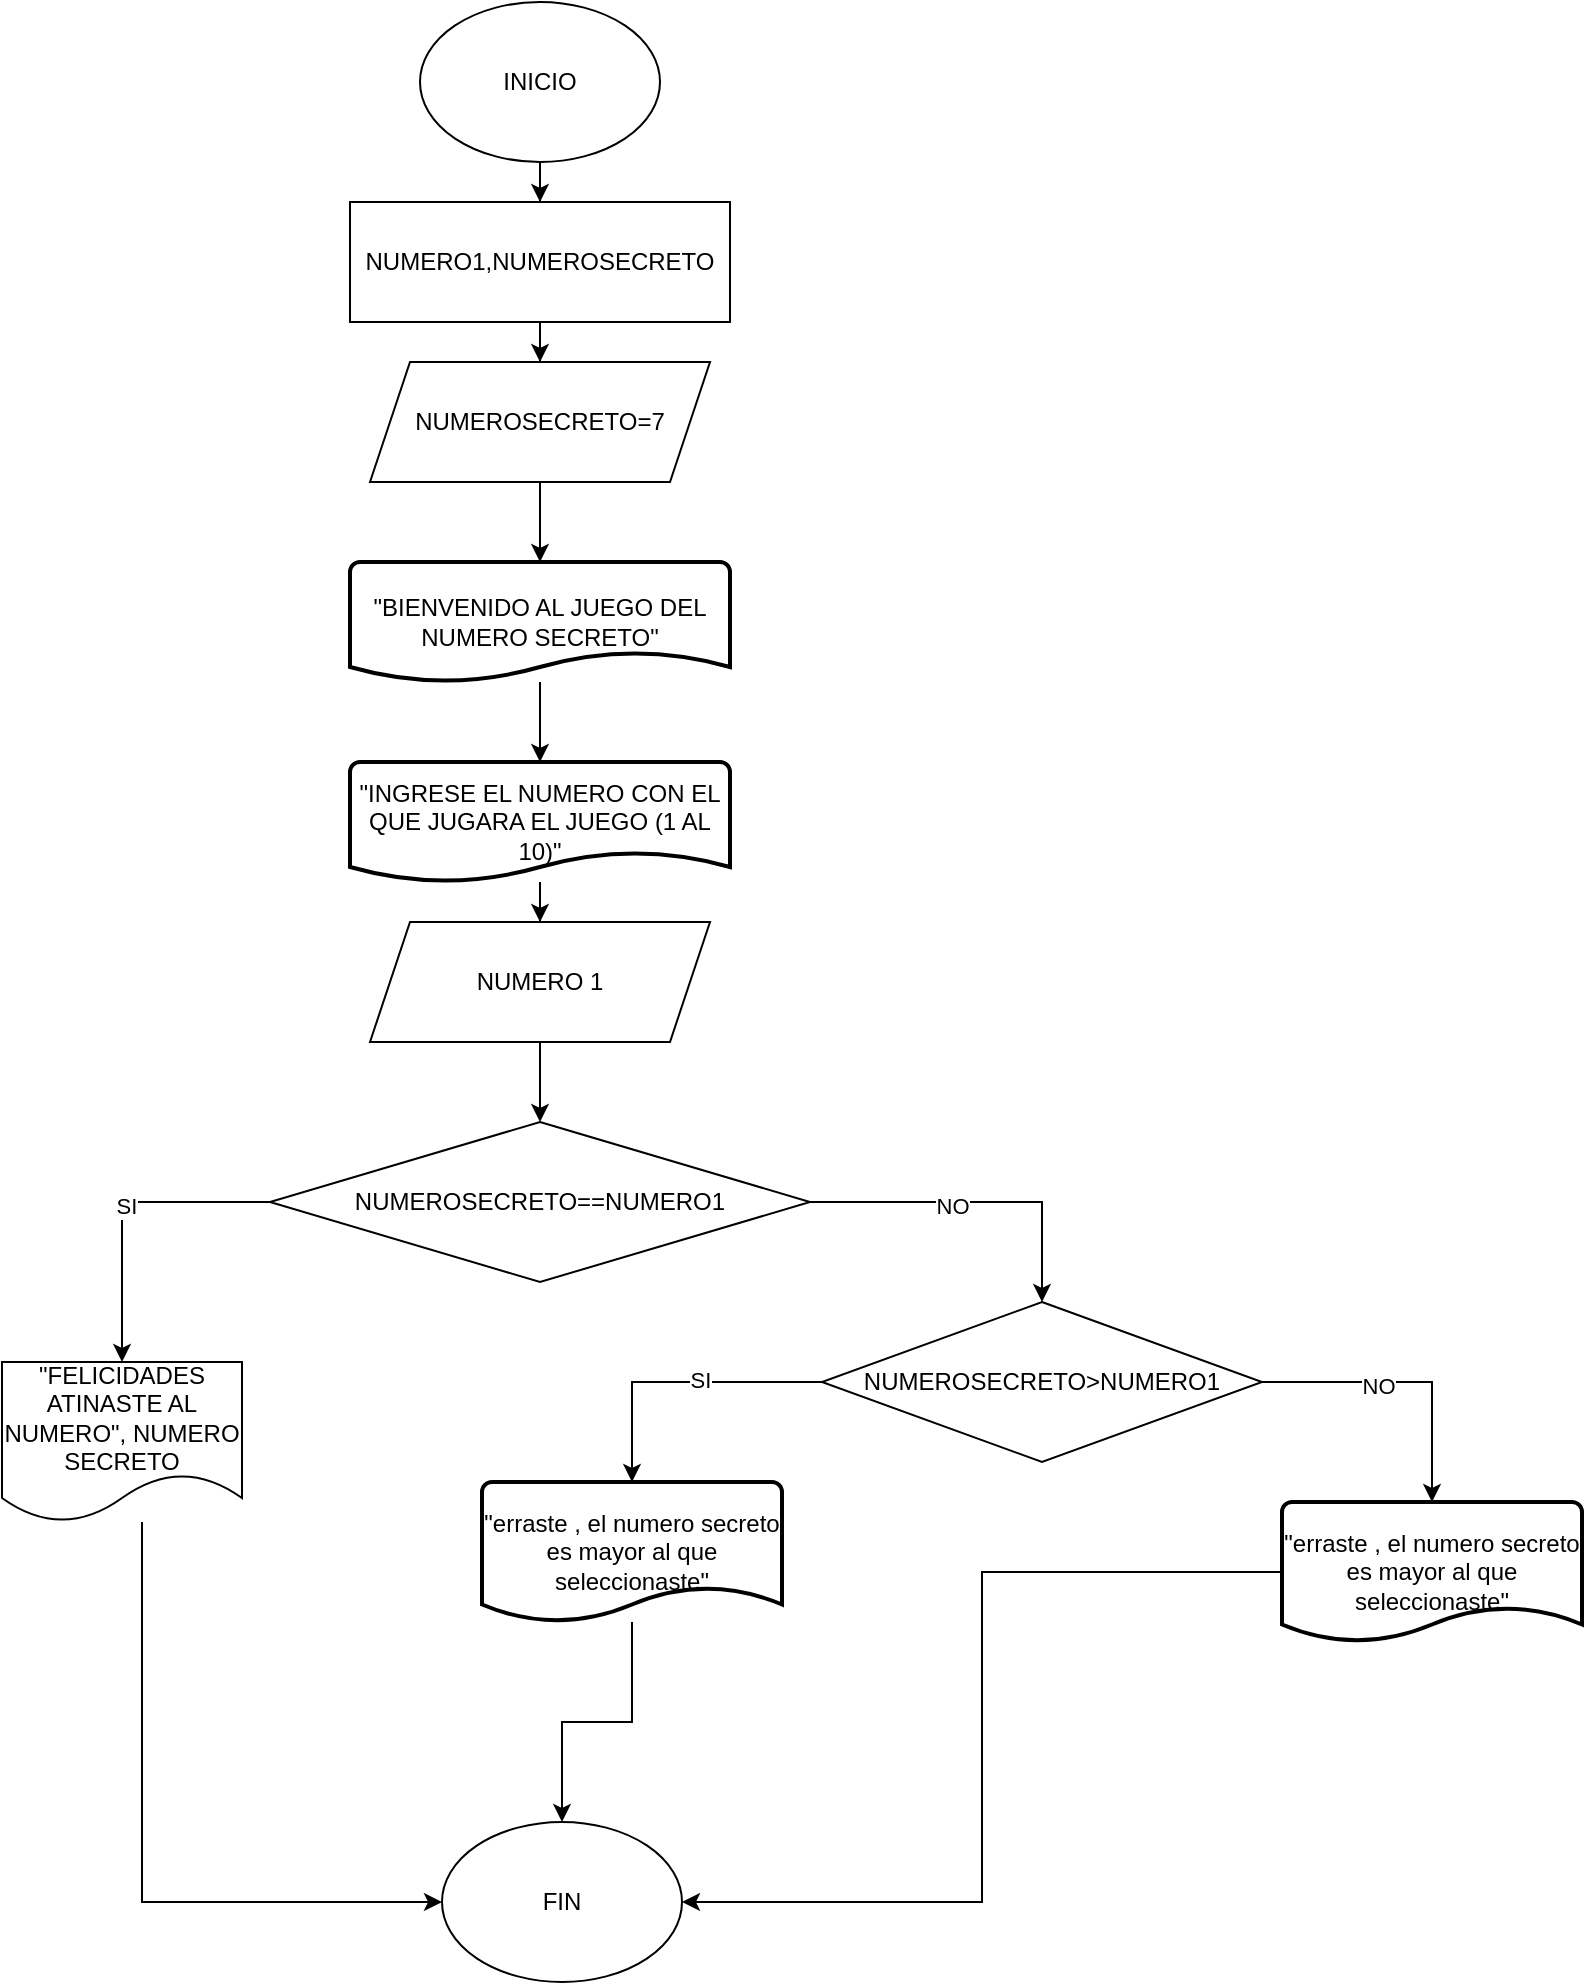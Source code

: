<mxfile version="20.2.7" type="github"><diagram id="SWsQcgPqCHOcwrhSI7HV" name="Página-1"><mxGraphModel dx="1000" dy="1120" grid="1" gridSize="10" guides="1" tooltips="1" connect="1" arrows="1" fold="1" page="1" pageScale="1" pageWidth="827" pageHeight="1169" math="0" shadow="0"><root><mxCell id="0"/><mxCell id="1" parent="0"/><mxCell id="Y6deTs6wkhct3ybaStB8-3" value="" style="edgeStyle=orthogonalEdgeStyle;rounded=0;orthogonalLoop=1;jettySize=auto;html=1;" edge="1" parent="1" source="Y6deTs6wkhct3ybaStB8-1" target="Y6deTs6wkhct3ybaStB8-2"><mxGeometry relative="1" as="geometry"/></mxCell><mxCell id="Y6deTs6wkhct3ybaStB8-1" value="INICIO" style="ellipse;whiteSpace=wrap;html=1;" vertex="1" parent="1"><mxGeometry x="219" y="30" width="120" height="80" as="geometry"/></mxCell><mxCell id="Y6deTs6wkhct3ybaStB8-5" value="" style="edgeStyle=orthogonalEdgeStyle;rounded=0;orthogonalLoop=1;jettySize=auto;html=1;" edge="1" parent="1" source="Y6deTs6wkhct3ybaStB8-2" target="Y6deTs6wkhct3ybaStB8-4"><mxGeometry relative="1" as="geometry"/></mxCell><mxCell id="Y6deTs6wkhct3ybaStB8-2" value="NUMERO1,NUMEROSECRETO" style="whiteSpace=wrap;html=1;" vertex="1" parent="1"><mxGeometry x="184" y="130" width="190" height="60" as="geometry"/></mxCell><mxCell id="Y6deTs6wkhct3ybaStB8-7" value="" style="edgeStyle=orthogonalEdgeStyle;rounded=0;orthogonalLoop=1;jettySize=auto;html=1;" edge="1" parent="1" source="Y6deTs6wkhct3ybaStB8-4" target="Y6deTs6wkhct3ybaStB8-6"><mxGeometry relative="1" as="geometry"/></mxCell><mxCell id="Y6deTs6wkhct3ybaStB8-4" value="NUMEROSECRETO=7" style="shape=parallelogram;perimeter=parallelogramPerimeter;whiteSpace=wrap;html=1;fixedSize=1;" vertex="1" parent="1"><mxGeometry x="194" y="210" width="170" height="60" as="geometry"/></mxCell><mxCell id="Y6deTs6wkhct3ybaStB8-9" value="" style="edgeStyle=orthogonalEdgeStyle;rounded=0;orthogonalLoop=1;jettySize=auto;html=1;" edge="1" parent="1" source="Y6deTs6wkhct3ybaStB8-6" target="Y6deTs6wkhct3ybaStB8-8"><mxGeometry relative="1" as="geometry"/></mxCell><mxCell id="Y6deTs6wkhct3ybaStB8-6" value="&quot;BIENVENIDO AL JUEGO DEL NUMERO SECRETO&quot;" style="strokeWidth=2;html=1;shape=mxgraph.flowchart.document2;whiteSpace=wrap;size=0.25;" vertex="1" parent="1"><mxGeometry x="184" y="310" width="190" height="60" as="geometry"/></mxCell><mxCell id="Y6deTs6wkhct3ybaStB8-11" value="" style="edgeStyle=orthogonalEdgeStyle;rounded=0;orthogonalLoop=1;jettySize=auto;html=1;" edge="1" parent="1" source="Y6deTs6wkhct3ybaStB8-8" target="Y6deTs6wkhct3ybaStB8-10"><mxGeometry relative="1" as="geometry"/></mxCell><mxCell id="Y6deTs6wkhct3ybaStB8-8" value="&quot;INGRESE EL NUMERO CON EL QUE JUGARA EL JUEGO (1 AL 10)&quot;" style="strokeWidth=2;html=1;shape=mxgraph.flowchart.document2;whiteSpace=wrap;size=0.25;" vertex="1" parent="1"><mxGeometry x="184" y="410" width="190" height="60" as="geometry"/></mxCell><mxCell id="Y6deTs6wkhct3ybaStB8-13" value="" style="edgeStyle=orthogonalEdgeStyle;rounded=0;orthogonalLoop=1;jettySize=auto;html=1;" edge="1" parent="1" source="Y6deTs6wkhct3ybaStB8-10" target="Y6deTs6wkhct3ybaStB8-12"><mxGeometry relative="1" as="geometry"/></mxCell><mxCell id="Y6deTs6wkhct3ybaStB8-10" value="NUMERO 1" style="shape=parallelogram;perimeter=parallelogramPerimeter;whiteSpace=wrap;html=1;fixedSize=1;" vertex="1" parent="1"><mxGeometry x="194" y="490" width="170" height="60" as="geometry"/></mxCell><mxCell id="Y6deTs6wkhct3ybaStB8-25" style="edgeStyle=orthogonalEdgeStyle;rounded=0;orthogonalLoop=1;jettySize=auto;html=1;entryX=0.5;entryY=0;entryDx=0;entryDy=0;" edge="1" parent="1" source="Y6deTs6wkhct3ybaStB8-12" target="Y6deTs6wkhct3ybaStB8-24"><mxGeometry relative="1" as="geometry"/></mxCell><mxCell id="Y6deTs6wkhct3ybaStB8-26" value="SI" style="edgeLabel;html=1;align=center;verticalAlign=middle;resizable=0;points=[];" vertex="1" connectable="0" parent="Y6deTs6wkhct3ybaStB8-25"><mxGeometry x="-0.013" y="2" relative="1" as="geometry"><mxPoint as="offset"/></mxGeometry></mxCell><mxCell id="Y6deTs6wkhct3ybaStB8-32" style="edgeStyle=orthogonalEdgeStyle;rounded=0;orthogonalLoop=1;jettySize=auto;html=1;" edge="1" parent="1" source="Y6deTs6wkhct3ybaStB8-12" target="Y6deTs6wkhct3ybaStB8-31"><mxGeometry relative="1" as="geometry"/></mxCell><mxCell id="Y6deTs6wkhct3ybaStB8-33" value="NO" style="edgeLabel;html=1;align=center;verticalAlign=middle;resizable=0;points=[];" vertex="1" connectable="0" parent="Y6deTs6wkhct3ybaStB8-32"><mxGeometry x="-0.147" y="-2" relative="1" as="geometry"><mxPoint as="offset"/></mxGeometry></mxCell><mxCell id="Y6deTs6wkhct3ybaStB8-12" value="NUMEROSECRETO==NUMERO1" style="rhombus;whiteSpace=wrap;html=1;" vertex="1" parent="1"><mxGeometry x="144" y="590" width="270" height="80" as="geometry"/></mxCell><mxCell id="Y6deTs6wkhct3ybaStB8-38" style="edgeStyle=orthogonalEdgeStyle;rounded=0;orthogonalLoop=1;jettySize=auto;html=1;entryX=0;entryY=0.5;entryDx=0;entryDy=0;" edge="1" parent="1" source="Y6deTs6wkhct3ybaStB8-24" target="Y6deTs6wkhct3ybaStB8-37"><mxGeometry relative="1" as="geometry"><Array as="points"><mxPoint x="80" y="980"/></Array></mxGeometry></mxCell><mxCell id="Y6deTs6wkhct3ybaStB8-24" value="&quot;FELICIDADES ATINASTE AL NUMERO&quot;, NUMERO SECRETO" style="shape=document;whiteSpace=wrap;html=1;boundedLbl=1;" vertex="1" parent="1"><mxGeometry x="10" y="710" width="120" height="80" as="geometry"/></mxCell><mxCell id="Y6deTs6wkhct3ybaStB8-35" style="edgeStyle=orthogonalEdgeStyle;rounded=0;orthogonalLoop=1;jettySize=auto;html=1;entryX=0.5;entryY=0;entryDx=0;entryDy=0;entryPerimeter=0;" edge="1" parent="1" source="Y6deTs6wkhct3ybaStB8-31" target="Y6deTs6wkhct3ybaStB8-34"><mxGeometry relative="1" as="geometry"/></mxCell><mxCell id="Y6deTs6wkhct3ybaStB8-36" value="SI" style="edgeLabel;html=1;align=center;verticalAlign=middle;resizable=0;points=[];" vertex="1" connectable="0" parent="Y6deTs6wkhct3ybaStB8-35"><mxGeometry x="-0.15" y="-1" relative="1" as="geometry"><mxPoint as="offset"/></mxGeometry></mxCell><mxCell id="Y6deTs6wkhct3ybaStB8-42" style="edgeStyle=orthogonalEdgeStyle;rounded=0;orthogonalLoop=1;jettySize=auto;html=1;entryX=0.5;entryY=0;entryDx=0;entryDy=0;entryPerimeter=0;" edge="1" parent="1" source="Y6deTs6wkhct3ybaStB8-31" target="Y6deTs6wkhct3ybaStB8-41"><mxGeometry relative="1" as="geometry"/></mxCell><mxCell id="Y6deTs6wkhct3ybaStB8-43" value="NO" style="edgeLabel;html=1;align=center;verticalAlign=middle;resizable=0;points=[];" vertex="1" connectable="0" parent="Y6deTs6wkhct3ybaStB8-42"><mxGeometry x="-0.2" y="-2" relative="1" as="geometry"><mxPoint as="offset"/></mxGeometry></mxCell><mxCell id="Y6deTs6wkhct3ybaStB8-31" value="NUMEROSECRETO&amp;gt;NUMERO1" style="rhombus;whiteSpace=wrap;html=1;" vertex="1" parent="1"><mxGeometry x="420" y="680" width="220" height="80" as="geometry"/></mxCell><mxCell id="Y6deTs6wkhct3ybaStB8-39" style="edgeStyle=orthogonalEdgeStyle;rounded=0;orthogonalLoop=1;jettySize=auto;html=1;entryX=0.5;entryY=0;entryDx=0;entryDy=0;" edge="1" parent="1" source="Y6deTs6wkhct3ybaStB8-34" target="Y6deTs6wkhct3ybaStB8-37"><mxGeometry relative="1" as="geometry"/></mxCell><mxCell id="Y6deTs6wkhct3ybaStB8-34" value="&quot;erraste , el numero secreto es mayor al que seleccionaste&quot;" style="strokeWidth=2;html=1;shape=mxgraph.flowchart.document2;whiteSpace=wrap;size=0.25;" vertex="1" parent="1"><mxGeometry x="250" y="770" width="150" height="70" as="geometry"/></mxCell><mxCell id="Y6deTs6wkhct3ybaStB8-37" value="FIN" style="ellipse;whiteSpace=wrap;html=1;" vertex="1" parent="1"><mxGeometry x="230" y="940" width="120" height="80" as="geometry"/></mxCell><mxCell id="Y6deTs6wkhct3ybaStB8-44" style="edgeStyle=orthogonalEdgeStyle;rounded=0;orthogonalLoop=1;jettySize=auto;html=1;entryX=1;entryY=0.5;entryDx=0;entryDy=0;" edge="1" parent="1" source="Y6deTs6wkhct3ybaStB8-41" target="Y6deTs6wkhct3ybaStB8-37"><mxGeometry relative="1" as="geometry"/></mxCell><mxCell id="Y6deTs6wkhct3ybaStB8-41" value="&quot;erraste , el numero secreto es mayor al que seleccionaste&quot;" style="strokeWidth=2;html=1;shape=mxgraph.flowchart.document2;whiteSpace=wrap;size=0.25;" vertex="1" parent="1"><mxGeometry x="650" y="780" width="150" height="70" as="geometry"/></mxCell></root></mxGraphModel></diagram></mxfile>